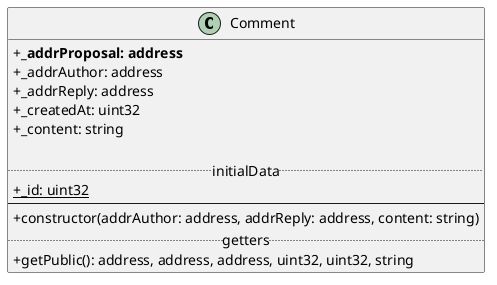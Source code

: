 @startuml
skinparam WrapWidth 600
skinparam classAttributeIconSize 0
' hide circle
skinparam linetype ortho
skinparam linetype polyline
top to bottom direction
left to right direction
skinparam componentStyle uml2

class Comment {
    +<b>{field}_addrProposal: address
    +{field}_addrAuthor: address
    +{field}_addrReply: address
    +{field}_createdAt: uint32
    +{field}_content: string

    ..initialData..
    +{static}_id: uint32
    --
    +constructor(addrAuthor: address, addrReply: address, content: string)
    ..getters..
    +getPublic(): address, address, address, uint32, uint32, string
}

@enduml
